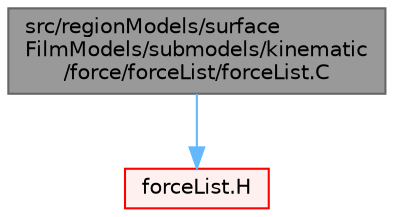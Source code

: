 digraph "src/regionModels/surfaceFilmModels/submodels/kinematic/force/forceList/forceList.C"
{
 // LATEX_PDF_SIZE
  bgcolor="transparent";
  edge [fontname=Helvetica,fontsize=10,labelfontname=Helvetica,labelfontsize=10];
  node [fontname=Helvetica,fontsize=10,shape=box,height=0.2,width=0.4];
  Node1 [id="Node000001",label="src/regionModels/surface\lFilmModels/submodels/kinematic\l/force/forceList/forceList.C",height=0.2,width=0.4,color="gray40", fillcolor="grey60", style="filled", fontcolor="black",tooltip=" "];
  Node1 -> Node2 [id="edge1_Node000001_Node000002",color="steelblue1",style="solid",tooltip=" "];
  Node2 [id="Node000002",label="forceList.H",height=0.2,width=0.4,color="red", fillcolor="#FFF0F0", style="filled",URL="$regionModels_2surfaceFilmModels_2submodels_2kinematic_2force_2forceList_2forceList_8H.html",tooltip=" "];
}
